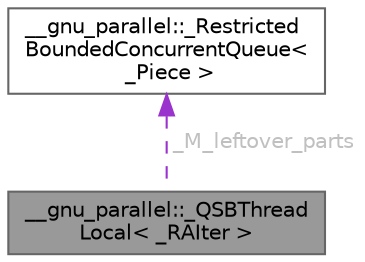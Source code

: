 digraph "__gnu_parallel::_QSBThreadLocal&lt; _RAIter &gt;"
{
 // LATEX_PDF_SIZE
  bgcolor="transparent";
  edge [fontname=Helvetica,fontsize=10,labelfontname=Helvetica,labelfontsize=10];
  node [fontname=Helvetica,fontsize=10,shape=box,height=0.2,width=0.4];
  Node1 [id="Node000001",label="__gnu_parallel::_QSBThread\lLocal\< _RAIter \>",height=0.2,width=0.4,color="gray40", fillcolor="grey60", style="filled", fontcolor="black",tooltip="Information local to one thread in the parallel quicksort run."];
  Node2 -> Node1 [id="edge3_Node000001_Node000002",dir="back",color="darkorchid3",style="dashed",tooltip=" ",label=" _M_leftover_parts",fontcolor="grey" ];
  Node2 [id="Node000002",label="__gnu_parallel::_Restricted\lBoundedConcurrentQueue\<\l _Piece \>",height=0.2,width=0.4,color="gray40", fillcolor="white", style="filled",URL="$class____gnu__parallel_1_1___restricted_bounded_concurrent_queue.html",tooltip=" "];
}
